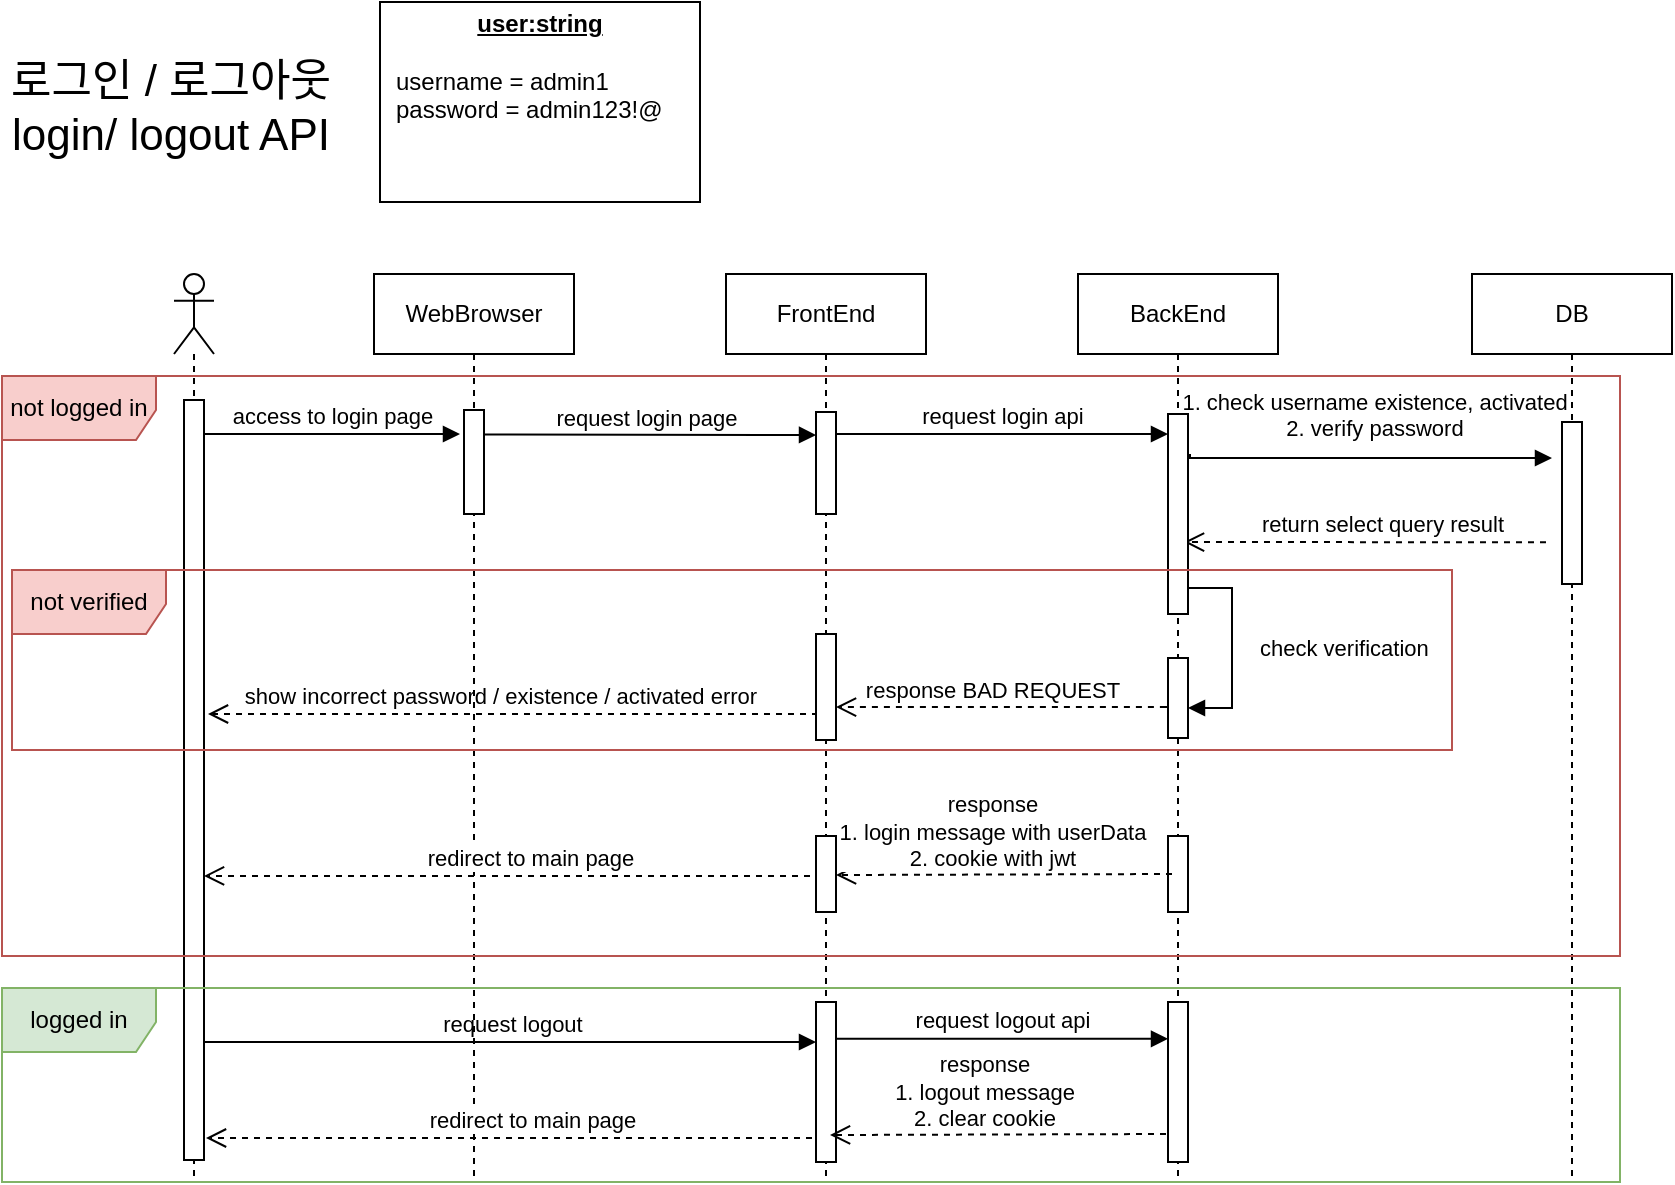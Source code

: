 <mxfile>
    <diagram name="Page-1" id="2YBvvXClWsGukQMizWep">
        <mxGraphModel dx="442" dy="413" grid="1" gridSize="10" guides="1" tooltips="1" connect="1" arrows="0" fold="1" page="1" pageScale="1" pageWidth="850" pageHeight="1100" math="0" shadow="0">
            <root>
                <mxCell id="0"/>
                <mxCell id="1" parent="0"/>
                <mxCell id="ti7OjyQPhwodmMIkzD1--47" value="show incorrect password / existence / activated error" style="html=1;verticalAlign=bottom;endArrow=open;dashed=1;endSize=8;edgeStyle=elbowEdgeStyle;elbow=vertical;curved=0;rounded=0;" parent="1" edge="1">
                    <mxGeometry x="0.061" relative="1" as="geometry">
                        <mxPoint x="425" y="376" as="sourcePoint"/>
                        <mxPoint x="114" y="376" as="targetPoint"/>
                        <mxPoint as="offset"/>
                        <Array as="points">
                            <mxPoint x="348" y="376"/>
                            <mxPoint x="428.95" y="479.63"/>
                        </Array>
                    </mxGeometry>
                </mxCell>
                <mxCell id="ti7OjyQPhwodmMIkzD1--31" value="1. check username existence, activated&lt;br&gt;2. verify password" style="html=1;verticalAlign=bottom;endArrow=none;edgeStyle=elbowEdgeStyle;elbow=vertical;curved=0;rounded=0;startArrow=block;startFill=1;endFill=0;" parent="1" edge="1">
                    <mxGeometry x="-0.027" y="-6" relative="1" as="geometry">
                        <mxPoint x="786" y="248.0" as="sourcePoint"/>
                        <Array as="points">
                            <mxPoint x="780" y="248"/>
                            <mxPoint x="875" y="146"/>
                        </Array>
                        <mxPoint x="605" y="246" as="targetPoint"/>
                        <mxPoint as="offset"/>
                    </mxGeometry>
                </mxCell>
                <mxCell id="7" value="request logout" style="html=1;verticalAlign=bottom;startArrow=oval;endArrow=block;startSize=8;edgeStyle=elbowEdgeStyle;elbow=vertical;curved=0;rounded=0;" parent="1" target="8" edge="1">
                    <mxGeometry x="0.021" relative="1" as="geometry">
                        <mxPoint x="107" y="540" as="sourcePoint"/>
                        <mxPoint x="410" y="540" as="targetPoint"/>
                        <Array as="points"/>
                        <mxPoint as="offset"/>
                    </mxGeometry>
                </mxCell>
                <mxCell id="ti7OjyQPhwodmMIkzD1--45" value="response BAD REQUEST" style="html=1;verticalAlign=bottom;endArrow=open;dashed=1;endSize=8;edgeStyle=elbowEdgeStyle;elbow=vertical;curved=0;rounded=0;" parent="1" edge="1">
                    <mxGeometry x="0.148" relative="1" as="geometry">
                        <mxPoint x="590.95" y="372.55" as="sourcePoint"/>
                        <mxPoint x="427.995" y="372.55" as="targetPoint"/>
                        <mxPoint as="offset"/>
                        <Array as="points">
                            <mxPoint x="600.95" y="372.55"/>
                        </Array>
                    </mxGeometry>
                </mxCell>
                <mxCell id="ti7OjyQPhwodmMIkzD1--24" value="return select query result" style="html=1;verticalAlign=bottom;endArrow=open;dashed=1;endSize=8;edgeStyle=elbowEdgeStyle;elbow=vertical;curved=0;rounded=0;" parent="1" edge="1">
                    <mxGeometry x="-0.094" relative="1" as="geometry">
                        <mxPoint x="783" y="290.141" as="sourcePoint"/>
                        <mxPoint x="602" y="290" as="targetPoint"/>
                        <mxPoint as="offset"/>
                    </mxGeometry>
                </mxCell>
                <mxCell id="ti7OjyQPhwodmMIkzD1--9" value="request login page" style="html=1;verticalAlign=bottom;startArrow=oval;endArrow=block;startSize=8;edgeStyle=elbowEdgeStyle;elbow=vertical;curved=0;rounded=0;" parent="1" edge="1">
                    <mxGeometry x="0.012" relative="1" as="geometry">
                        <mxPoint x="247.183" y="236.291" as="sourcePoint"/>
                        <mxPoint x="418" y="236.291" as="targetPoint"/>
                        <Array as="points"/>
                        <mxPoint as="offset"/>
                    </mxGeometry>
                </mxCell>
                <mxCell id="aM9ryv3xv72pqoxQDRHE-3" value="access to login page" style="html=1;verticalAlign=bottom;startArrow=oval;endArrow=block;startSize=8;edgeStyle=elbowEdgeStyle;elbow=vertical;curved=0;rounded=0;" parent="1" edge="1">
                    <mxGeometry x="0.021" relative="1" as="geometry">
                        <mxPoint x="108" y="236" as="sourcePoint"/>
                        <mxPoint x="240" y="236.316" as="targetPoint"/>
                        <Array as="points"/>
                        <mxPoint as="offset"/>
                    </mxGeometry>
                </mxCell>
                <mxCell id="aM9ryv3xv72pqoxQDRHE-1" value="FrontEnd" style="shape=umlLifeline;perimeter=lifelinePerimeter;whiteSpace=wrap;html=1;container=0;dropTarget=0;collapsible=0;recursiveResize=0;outlineConnect=0;portConstraint=eastwest;newEdgeStyle={&quot;edgeStyle&quot;:&quot;elbowEdgeStyle&quot;,&quot;elbow&quot;:&quot;vertical&quot;,&quot;curved&quot;:0,&quot;rounded&quot;:0};" parent="1" vertex="1">
                    <mxGeometry x="373" y="156" width="100" height="454" as="geometry"/>
                </mxCell>
                <mxCell id="aM9ryv3xv72pqoxQDRHE-2" value="" style="html=1;points=[];perimeter=orthogonalPerimeter;outlineConnect=0;targetShapes=umlLifeline;portConstraint=eastwest;newEdgeStyle={&quot;edgeStyle&quot;:&quot;elbowEdgeStyle&quot;,&quot;elbow&quot;:&quot;vertical&quot;,&quot;curved&quot;:0,&quot;rounded&quot;:0};" parent="aM9ryv3xv72pqoxQDRHE-1" vertex="1">
                    <mxGeometry x="45" y="69" width="10" height="51" as="geometry"/>
                </mxCell>
                <mxCell id="ti7OjyQPhwodmMIkzD1--10" value="" style="html=1;points=[];perimeter=orthogonalPerimeter;outlineConnect=0;targetShapes=umlLifeline;portConstraint=eastwest;newEdgeStyle={&quot;edgeStyle&quot;:&quot;elbowEdgeStyle&quot;,&quot;elbow&quot;:&quot;vertical&quot;,&quot;curved&quot;:0,&quot;rounded&quot;:0};" parent="aM9ryv3xv72pqoxQDRHE-1" vertex="1">
                    <mxGeometry x="45" y="180" width="10" height="53" as="geometry"/>
                </mxCell>
                <mxCell id="aM9ryv3xv72pqoxQDRHE-5" value="BackEnd" style="shape=umlLifeline;perimeter=lifelinePerimeter;whiteSpace=wrap;html=1;container=0;dropTarget=0;collapsible=0;recursiveResize=0;outlineConnect=0;portConstraint=eastwest;newEdgeStyle={&quot;edgeStyle&quot;:&quot;elbowEdgeStyle&quot;,&quot;elbow&quot;:&quot;vertical&quot;,&quot;curved&quot;:0,&quot;rounded&quot;:0};" parent="1" vertex="1">
                    <mxGeometry x="549" y="156" width="100" height="454" as="geometry"/>
                </mxCell>
                <mxCell id="aM9ryv3xv72pqoxQDRHE-6" value="" style="html=1;points=[];perimeter=orthogonalPerimeter;outlineConnect=0;targetShapes=umlLifeline;portConstraint=eastwest;newEdgeStyle={&quot;edgeStyle&quot;:&quot;elbowEdgeStyle&quot;,&quot;elbow&quot;:&quot;vertical&quot;,&quot;curved&quot;:0,&quot;rounded&quot;:0};" parent="aM9ryv3xv72pqoxQDRHE-5" vertex="1">
                    <mxGeometry x="45" y="70" width="10" height="100" as="geometry"/>
                </mxCell>
                <mxCell id="aM9ryv3xv72pqoxQDRHE-9" value="request login api" style="html=1;verticalAlign=bottom;endArrow=none;edgeStyle=elbowEdgeStyle;elbow=vertical;curved=0;rounded=0;startArrow=block;startFill=1;endFill=0;" parent="1" edge="1">
                    <mxGeometry x="0.002" relative="1" as="geometry">
                        <mxPoint x="594" y="236" as="sourcePoint"/>
                        <Array as="points">
                            <mxPoint x="576" y="236"/>
                            <mxPoint x="736" y="136"/>
                        </Array>
                        <mxPoint x="428.0" y="236" as="targetPoint"/>
                        <mxPoint as="offset"/>
                    </mxGeometry>
                </mxCell>
                <mxCell id="ti7OjyQPhwodmMIkzD1--1" value="" style="shape=umlLifeline;perimeter=lifelinePerimeter;whiteSpace=wrap;html=1;container=1;dropTarget=0;collapsible=0;recursiveResize=0;outlineConnect=0;portConstraint=eastwest;newEdgeStyle={&quot;edgeStyle&quot;:&quot;elbowEdgeStyle&quot;,&quot;elbow&quot;:&quot;vertical&quot;,&quot;curved&quot;:0,&quot;rounded&quot;:0};participant=umlActor;" parent="1" vertex="1">
                    <mxGeometry x="97" y="156" width="20" height="454" as="geometry"/>
                </mxCell>
                <mxCell id="ti7OjyQPhwodmMIkzD1--8" value="" style="html=1;points=[];perimeter=orthogonalPerimeter;outlineConnect=0;targetShapes=umlLifeline;portConstraint=eastwest;newEdgeStyle={&quot;edgeStyle&quot;:&quot;elbowEdgeStyle&quot;,&quot;elbow&quot;:&quot;vertical&quot;,&quot;curved&quot;:0,&quot;rounded&quot;:0};" parent="ti7OjyQPhwodmMIkzD1--1" vertex="1">
                    <mxGeometry x="5" y="63" width="10" height="380" as="geometry"/>
                </mxCell>
                <mxCell id="ti7OjyQPhwodmMIkzD1--3" value="&lt;font style=&quot;font-size: 22px;&quot;&gt;로그인 / 로그아웃&lt;br&gt;login/ logout API&lt;br&gt;&lt;/font&gt;" style="text;html=1;strokeColor=none;fillColor=none;align=center;verticalAlign=middle;whiteSpace=wrap;rounded=0;" parent="1" vertex="1">
                    <mxGeometry x="11" y="35" width="169" height="75" as="geometry"/>
                </mxCell>
                <mxCell id="ti7OjyQPhwodmMIkzD1--4" value="&lt;p style=&quot;margin:0px;margin-top:4px;text-align:center;text-decoration:underline;&quot;&gt;&lt;b&gt;user:string&lt;/b&gt;&lt;/p&gt;&lt;p style=&quot;margin:0px;margin-left:8px;&quot;&gt;&lt;br&gt;username = admin1&lt;br&gt;password = admin123!@&lt;/p&gt;" style="verticalAlign=top;align=left;overflow=fill;fontSize=12;fontFamily=Helvetica;html=1;whiteSpace=wrap;" parent="1" vertex="1">
                    <mxGeometry x="200" y="20" width="160" height="100" as="geometry"/>
                </mxCell>
                <mxCell id="ti7OjyQPhwodmMIkzD1--5" value="WebBrowser" style="shape=umlLifeline;perimeter=lifelinePerimeter;whiteSpace=wrap;html=1;container=1;dropTarget=0;collapsible=0;recursiveResize=0;outlineConnect=0;portConstraint=eastwest;newEdgeStyle={&quot;edgeStyle&quot;:&quot;elbowEdgeStyle&quot;,&quot;elbow&quot;:&quot;vertical&quot;,&quot;curved&quot;:0,&quot;rounded&quot;:0};" parent="1" vertex="1">
                    <mxGeometry x="197" y="156" width="100" height="454" as="geometry"/>
                </mxCell>
                <mxCell id="ti7OjyQPhwodmMIkzD1--7" value="" style="html=1;points=[];perimeter=orthogonalPerimeter;outlineConnect=0;targetShapes=umlLifeline;portConstraint=eastwest;newEdgeStyle={&quot;edgeStyle&quot;:&quot;elbowEdgeStyle&quot;,&quot;elbow&quot;:&quot;vertical&quot;,&quot;curved&quot;:0,&quot;rounded&quot;:0};" parent="ti7OjyQPhwodmMIkzD1--5" vertex="1">
                    <mxGeometry x="45" y="68" width="10" height="52" as="geometry"/>
                </mxCell>
                <mxCell id="ti7OjyQPhwodmMIkzD1--6" value="DB" style="shape=umlLifeline;perimeter=lifelinePerimeter;whiteSpace=wrap;html=1;container=1;dropTarget=0;collapsible=0;recursiveResize=0;outlineConnect=0;portConstraint=eastwest;newEdgeStyle={&quot;edgeStyle&quot;:&quot;elbowEdgeStyle&quot;,&quot;elbow&quot;:&quot;vertical&quot;,&quot;curved&quot;:0,&quot;rounded&quot;:0};" parent="1" vertex="1">
                    <mxGeometry x="746" y="156" width="100" height="454" as="geometry"/>
                </mxCell>
                <mxCell id="ti7OjyQPhwodmMIkzD1--38" value="" style="html=1;points=[];perimeter=orthogonalPerimeter;outlineConnect=0;targetShapes=umlLifeline;portConstraint=eastwest;newEdgeStyle={&quot;edgeStyle&quot;:&quot;elbowEdgeStyle&quot;,&quot;elbow&quot;:&quot;vertical&quot;,&quot;curved&quot;:0,&quot;rounded&quot;:0};" parent="ti7OjyQPhwodmMIkzD1--6" vertex="1">
                    <mxGeometry x="45" y="74" width="10" height="81" as="geometry"/>
                </mxCell>
                <mxCell id="ti7OjyQPhwodmMIkzD1--41" value="not verified" style="shape=umlFrame;whiteSpace=wrap;html=1;pointerEvents=0;fillColor=#f8cecc;strokeColor=#b85450;width=77;height=32;" parent="1" vertex="1">
                    <mxGeometry x="16" y="304" width="720" height="90" as="geometry"/>
                </mxCell>
                <mxCell id="ti7OjyQPhwodmMIkzD1--42" value="check verification" style="html=1;align=left;spacingLeft=2;endArrow=block;rounded=0;edgeStyle=orthogonalEdgeStyle;curved=0;rounded=0;startArrow=none;" parent="1" edge="1">
                    <mxGeometry y="10" relative="1" as="geometry">
                        <mxPoint x="604" y="313" as="sourcePoint"/>
                        <Array as="points">
                            <mxPoint x="626" y="313"/>
                            <mxPoint x="626" y="373"/>
                        </Array>
                        <mxPoint x="604" y="373" as="targetPoint"/>
                        <mxPoint as="offset"/>
                    </mxGeometry>
                </mxCell>
                <mxCell id="ti7OjyQPhwodmMIkzD1--57" value="" style="html=1;points=[];perimeter=orthogonalPerimeter;outlineConnect=0;targetShapes=umlLifeline;portConstraint=eastwest;newEdgeStyle={&quot;edgeStyle&quot;:&quot;elbowEdgeStyle&quot;,&quot;elbow&quot;:&quot;vertical&quot;,&quot;curved&quot;:0,&quot;rounded&quot;:0};" parent="1" vertex="1">
                    <mxGeometry x="594" y="437" width="10" height="38" as="geometry"/>
                </mxCell>
                <mxCell id="ti7OjyQPhwodmMIkzD1--59" value="redirect to main page" style="html=1;verticalAlign=bottom;endArrow=open;dashed=1;endSize=8;edgeStyle=elbowEdgeStyle;elbow=vertical;curved=0;rounded=0;" parent="1" edge="1">
                    <mxGeometry x="-0.077" relative="1" as="geometry">
                        <mxPoint x="415" y="456.97" as="sourcePoint"/>
                        <mxPoint x="112" y="456.97" as="targetPoint"/>
                        <mxPoint as="offset"/>
                        <Array as="points">
                            <mxPoint x="325" y="456.97"/>
                        </Array>
                    </mxGeometry>
                </mxCell>
                <mxCell id="ti7OjyQPhwodmMIkzD1--40" value="" style="html=1;points=[];perimeter=orthogonalPerimeter;outlineConnect=0;targetShapes=umlLifeline;portConstraint=eastwest;newEdgeStyle={&quot;edgeStyle&quot;:&quot;elbowEdgeStyle&quot;,&quot;elbow&quot;:&quot;vertical&quot;,&quot;curved&quot;:0,&quot;rounded&quot;:0};" parent="1" vertex="1">
                    <mxGeometry x="594" y="348" width="10" height="40" as="geometry"/>
                </mxCell>
                <mxCell id="6" value="" style="html=1;points=[];perimeter=orthogonalPerimeter;outlineConnect=0;targetShapes=umlLifeline;portConstraint=eastwest;newEdgeStyle={&quot;edgeStyle&quot;:&quot;elbowEdgeStyle&quot;,&quot;elbow&quot;:&quot;vertical&quot;,&quot;curved&quot;:0,&quot;rounded&quot;:0};" parent="1" vertex="1">
                    <mxGeometry x="418" y="437" width="10" height="38" as="geometry"/>
                </mxCell>
                <mxCell id="ti7OjyQPhwodmMIkzD1--58" value="response &lt;br&gt;1. login message with userData&lt;br&gt;2. cookie with jwt" style="html=1;verticalAlign=bottom;endArrow=open;dashed=1;endSize=8;edgeStyle=elbowEdgeStyle;elbow=vertical;curved=0;rounded=0;" parent="1" edge="1">
                    <mxGeometry x="0.077" relative="1" as="geometry">
                        <mxPoint x="596" y="456" as="sourcePoint"/>
                        <mxPoint x="428" y="457.05" as="targetPoint"/>
                        <mxPoint as="offset"/>
                    </mxGeometry>
                </mxCell>
                <mxCell id="8" value="" style="html=1;points=[];perimeter=orthogonalPerimeter;outlineConnect=0;targetShapes=umlLifeline;portConstraint=eastwest;newEdgeStyle={&quot;edgeStyle&quot;:&quot;elbowEdgeStyle&quot;,&quot;elbow&quot;:&quot;vertical&quot;,&quot;curved&quot;:0,&quot;rounded&quot;:0};" parent="1" vertex="1">
                    <mxGeometry x="418" y="520" width="10" height="80" as="geometry"/>
                </mxCell>
                <mxCell id="9" value="" style="html=1;points=[];perimeter=orthogonalPerimeter;outlineConnect=0;targetShapes=umlLifeline;portConstraint=eastwest;newEdgeStyle={&quot;edgeStyle&quot;:&quot;elbowEdgeStyle&quot;,&quot;elbow&quot;:&quot;vertical&quot;,&quot;curved&quot;:0,&quot;rounded&quot;:0};" parent="1" vertex="1">
                    <mxGeometry x="594" y="520" width="10" height="80" as="geometry"/>
                </mxCell>
                <mxCell id="10" value="request logout api" style="html=1;verticalAlign=bottom;endArrow=none;edgeStyle=elbowEdgeStyle;elbow=vertical;curved=0;rounded=0;startArrow=block;startFill=1;endFill=0;" parent="1" edge="1">
                    <mxGeometry x="0.002" relative="1" as="geometry">
                        <mxPoint x="594" y="538.38" as="sourcePoint"/>
                        <Array as="points">
                            <mxPoint x="576" y="538.38"/>
                            <mxPoint x="736" y="438.38"/>
                        </Array>
                        <mxPoint x="428" y="538.38" as="targetPoint"/>
                        <mxPoint as="offset"/>
                    </mxGeometry>
                </mxCell>
                <mxCell id="12" value="response&lt;br&gt;1. logout message&lt;br&gt;2. clear cookie" style="html=1;verticalAlign=bottom;endArrow=open;dashed=1;endSize=8;edgeStyle=elbowEdgeStyle;elbow=vertical;curved=0;rounded=0;" parent="1" edge="1">
                    <mxGeometry x="0.082" relative="1" as="geometry">
                        <mxPoint x="593" y="586" as="sourcePoint"/>
                        <mxPoint x="425" y="587.05" as="targetPoint"/>
                        <mxPoint as="offset"/>
                    </mxGeometry>
                </mxCell>
                <mxCell id="13" value="redirect to main page" style="html=1;verticalAlign=bottom;endArrow=open;dashed=1;endSize=8;edgeStyle=elbowEdgeStyle;elbow=vertical;curved=0;rounded=0;" parent="1" edge="1">
                    <mxGeometry x="-0.077" relative="1" as="geometry">
                        <mxPoint x="416" y="588" as="sourcePoint"/>
                        <mxPoint x="113" y="588" as="targetPoint"/>
                        <mxPoint as="offset"/>
                        <Array as="points">
                            <mxPoint x="326" y="588"/>
                        </Array>
                    </mxGeometry>
                </mxCell>
                <mxCell id="14" value="not logged in" style="shape=umlFrame;whiteSpace=wrap;html=1;pointerEvents=0;fillColor=#f8cecc;strokeColor=#b85450;width=77;height=32;" vertex="1" parent="1">
                    <mxGeometry x="11" y="207" width="809" height="290" as="geometry"/>
                </mxCell>
                <mxCell id="15" value="logged in" style="shape=umlFrame;whiteSpace=wrap;html=1;pointerEvents=0;fillColor=#D5E8D4;strokeColor=#82b366;width=77;height=32;" vertex="1" parent="1">
                    <mxGeometry x="11" y="513" width="809" height="97" as="geometry"/>
                </mxCell>
            </root>
        </mxGraphModel>
    </diagram>
</mxfile>